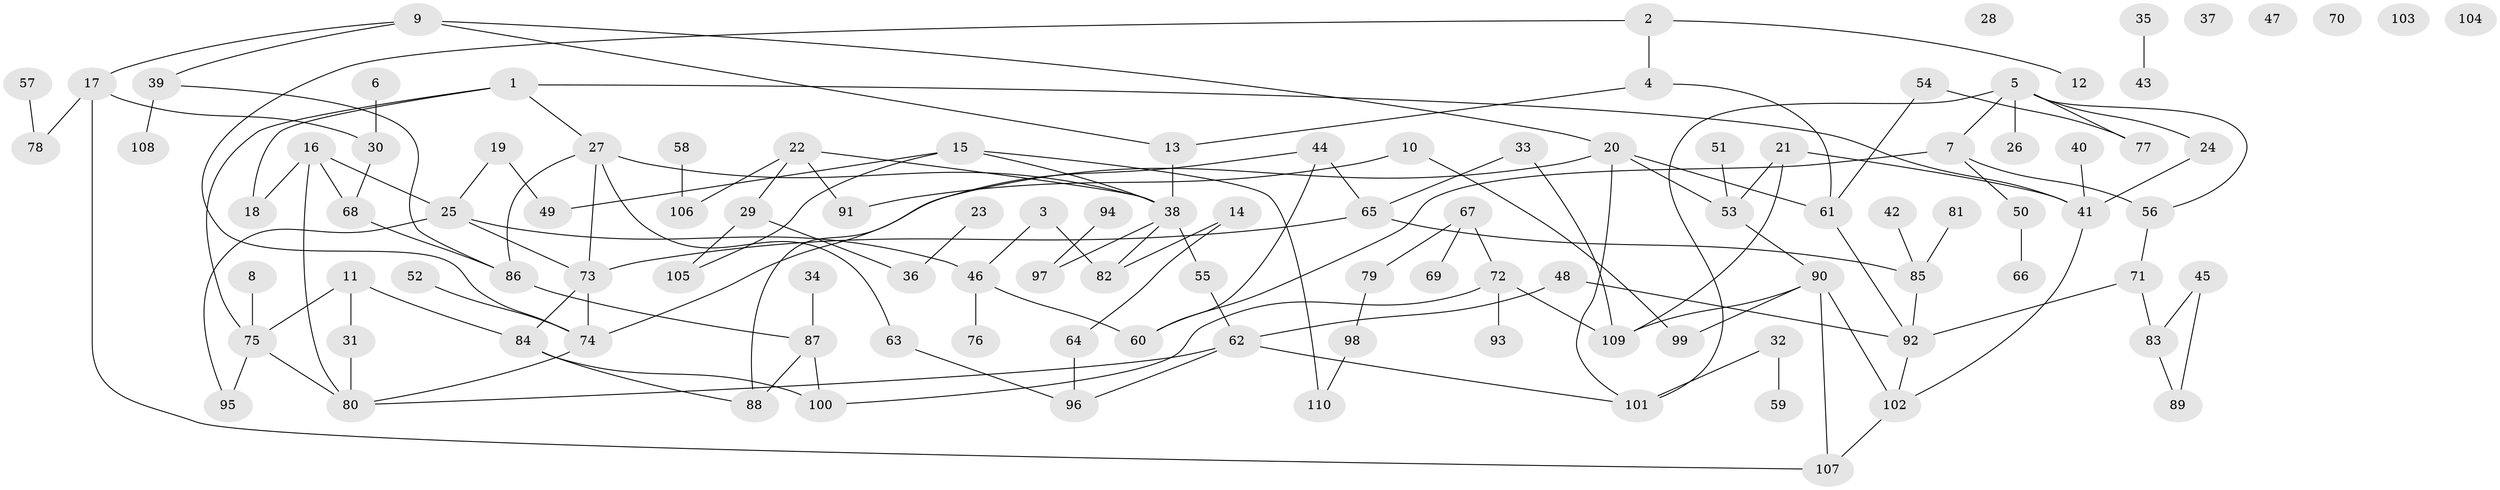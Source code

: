 // Generated by graph-tools (version 1.1) at 2025/33/03/09/25 02:33:46]
// undirected, 110 vertices, 143 edges
graph export_dot {
graph [start="1"]
  node [color=gray90,style=filled];
  1;
  2;
  3;
  4;
  5;
  6;
  7;
  8;
  9;
  10;
  11;
  12;
  13;
  14;
  15;
  16;
  17;
  18;
  19;
  20;
  21;
  22;
  23;
  24;
  25;
  26;
  27;
  28;
  29;
  30;
  31;
  32;
  33;
  34;
  35;
  36;
  37;
  38;
  39;
  40;
  41;
  42;
  43;
  44;
  45;
  46;
  47;
  48;
  49;
  50;
  51;
  52;
  53;
  54;
  55;
  56;
  57;
  58;
  59;
  60;
  61;
  62;
  63;
  64;
  65;
  66;
  67;
  68;
  69;
  70;
  71;
  72;
  73;
  74;
  75;
  76;
  77;
  78;
  79;
  80;
  81;
  82;
  83;
  84;
  85;
  86;
  87;
  88;
  89;
  90;
  91;
  92;
  93;
  94;
  95;
  96;
  97;
  98;
  99;
  100;
  101;
  102;
  103;
  104;
  105;
  106;
  107;
  108;
  109;
  110;
  1 -- 18;
  1 -- 27;
  1 -- 41;
  1 -- 75;
  2 -- 4;
  2 -- 12;
  2 -- 74;
  3 -- 46;
  3 -- 82;
  4 -- 13;
  4 -- 61;
  5 -- 7;
  5 -- 24;
  5 -- 26;
  5 -- 56;
  5 -- 77;
  5 -- 101;
  6 -- 30;
  7 -- 50;
  7 -- 56;
  7 -- 60;
  8 -- 75;
  9 -- 13;
  9 -- 17;
  9 -- 20;
  9 -- 39;
  10 -- 91;
  10 -- 99;
  11 -- 31;
  11 -- 75;
  11 -- 84;
  13 -- 38;
  14 -- 64;
  14 -- 82;
  15 -- 38;
  15 -- 49;
  15 -- 105;
  15 -- 110;
  16 -- 18;
  16 -- 25;
  16 -- 68;
  16 -- 80;
  17 -- 30;
  17 -- 78;
  17 -- 107;
  19 -- 25;
  19 -- 49;
  20 -- 53;
  20 -- 61;
  20 -- 74;
  20 -- 101;
  21 -- 41;
  21 -- 53;
  21 -- 109;
  22 -- 29;
  22 -- 38;
  22 -- 91;
  22 -- 106;
  23 -- 36;
  24 -- 41;
  25 -- 46;
  25 -- 73;
  25 -- 95;
  27 -- 38;
  27 -- 63;
  27 -- 73;
  27 -- 86;
  29 -- 36;
  29 -- 105;
  30 -- 68;
  31 -- 80;
  32 -- 59;
  32 -- 101;
  33 -- 65;
  33 -- 109;
  34 -- 87;
  35 -- 43;
  38 -- 55;
  38 -- 82;
  38 -- 97;
  39 -- 86;
  39 -- 108;
  40 -- 41;
  41 -- 102;
  42 -- 85;
  44 -- 60;
  44 -- 65;
  44 -- 88;
  45 -- 83;
  45 -- 89;
  46 -- 60;
  46 -- 76;
  48 -- 62;
  48 -- 92;
  50 -- 66;
  51 -- 53;
  52 -- 74;
  53 -- 90;
  54 -- 61;
  54 -- 77;
  55 -- 62;
  56 -- 71;
  57 -- 78;
  58 -- 106;
  61 -- 92;
  62 -- 80;
  62 -- 96;
  62 -- 101;
  63 -- 96;
  64 -- 96;
  65 -- 73;
  65 -- 85;
  67 -- 69;
  67 -- 72;
  67 -- 79;
  68 -- 86;
  71 -- 83;
  71 -- 92;
  72 -- 93;
  72 -- 100;
  72 -- 109;
  73 -- 74;
  73 -- 84;
  74 -- 80;
  75 -- 80;
  75 -- 95;
  79 -- 98;
  81 -- 85;
  83 -- 89;
  84 -- 88;
  84 -- 100;
  85 -- 92;
  86 -- 87;
  87 -- 88;
  87 -- 100;
  90 -- 99;
  90 -- 102;
  90 -- 107;
  90 -- 109;
  92 -- 102;
  94 -- 97;
  98 -- 110;
  102 -- 107;
}

